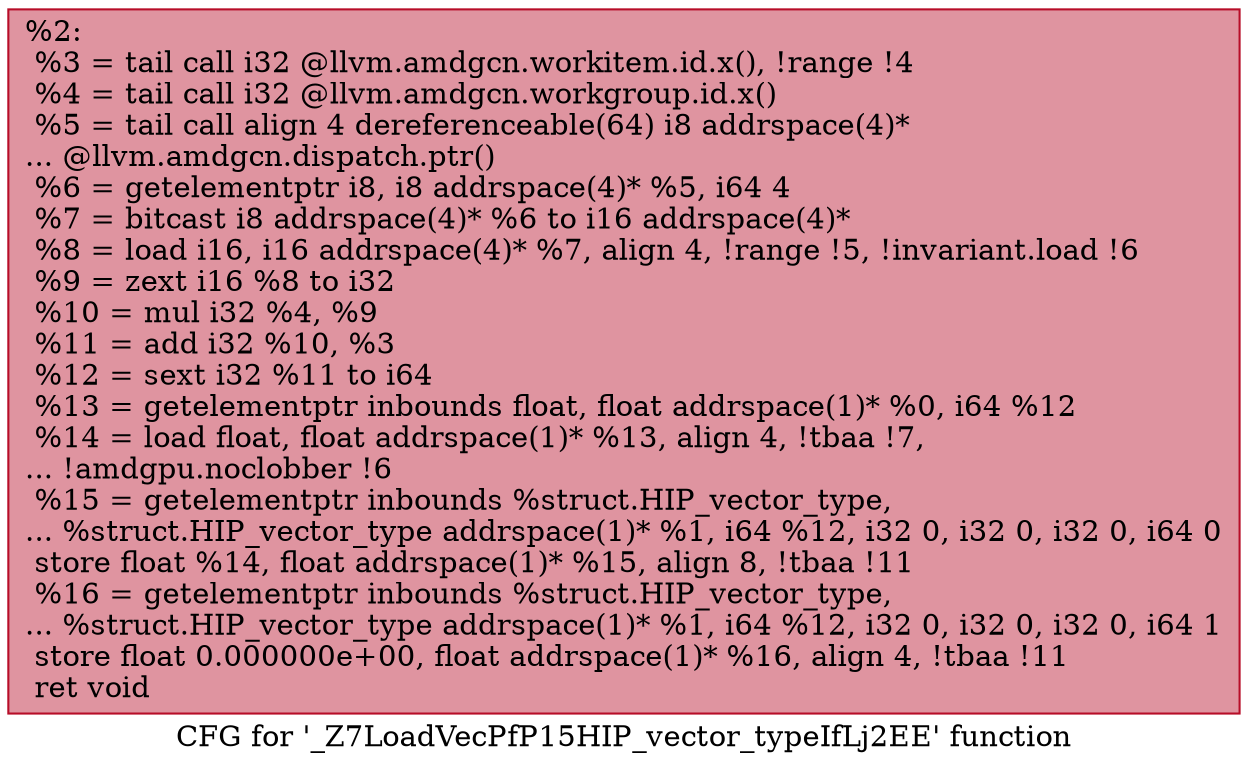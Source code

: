 digraph "CFG for '_Z7LoadVecPfP15HIP_vector_typeIfLj2EE' function" {
	label="CFG for '_Z7LoadVecPfP15HIP_vector_typeIfLj2EE' function";

	Node0x577ba50 [shape=record,color="#b70d28ff", style=filled, fillcolor="#b70d2870",label="{%2:\l  %3 = tail call i32 @llvm.amdgcn.workitem.id.x(), !range !4\l  %4 = tail call i32 @llvm.amdgcn.workgroup.id.x()\l  %5 = tail call align 4 dereferenceable(64) i8 addrspace(4)*\l... @llvm.amdgcn.dispatch.ptr()\l  %6 = getelementptr i8, i8 addrspace(4)* %5, i64 4\l  %7 = bitcast i8 addrspace(4)* %6 to i16 addrspace(4)*\l  %8 = load i16, i16 addrspace(4)* %7, align 4, !range !5, !invariant.load !6\l  %9 = zext i16 %8 to i32\l  %10 = mul i32 %4, %9\l  %11 = add i32 %10, %3\l  %12 = sext i32 %11 to i64\l  %13 = getelementptr inbounds float, float addrspace(1)* %0, i64 %12\l  %14 = load float, float addrspace(1)* %13, align 4, !tbaa !7,\l... !amdgpu.noclobber !6\l  %15 = getelementptr inbounds %struct.HIP_vector_type,\l... %struct.HIP_vector_type addrspace(1)* %1, i64 %12, i32 0, i32 0, i32 0, i64 0\l  store float %14, float addrspace(1)* %15, align 8, !tbaa !11\l  %16 = getelementptr inbounds %struct.HIP_vector_type,\l... %struct.HIP_vector_type addrspace(1)* %1, i64 %12, i32 0, i32 0, i32 0, i64 1\l  store float 0.000000e+00, float addrspace(1)* %16, align 4, !tbaa !11\l  ret void\l}"];
}
